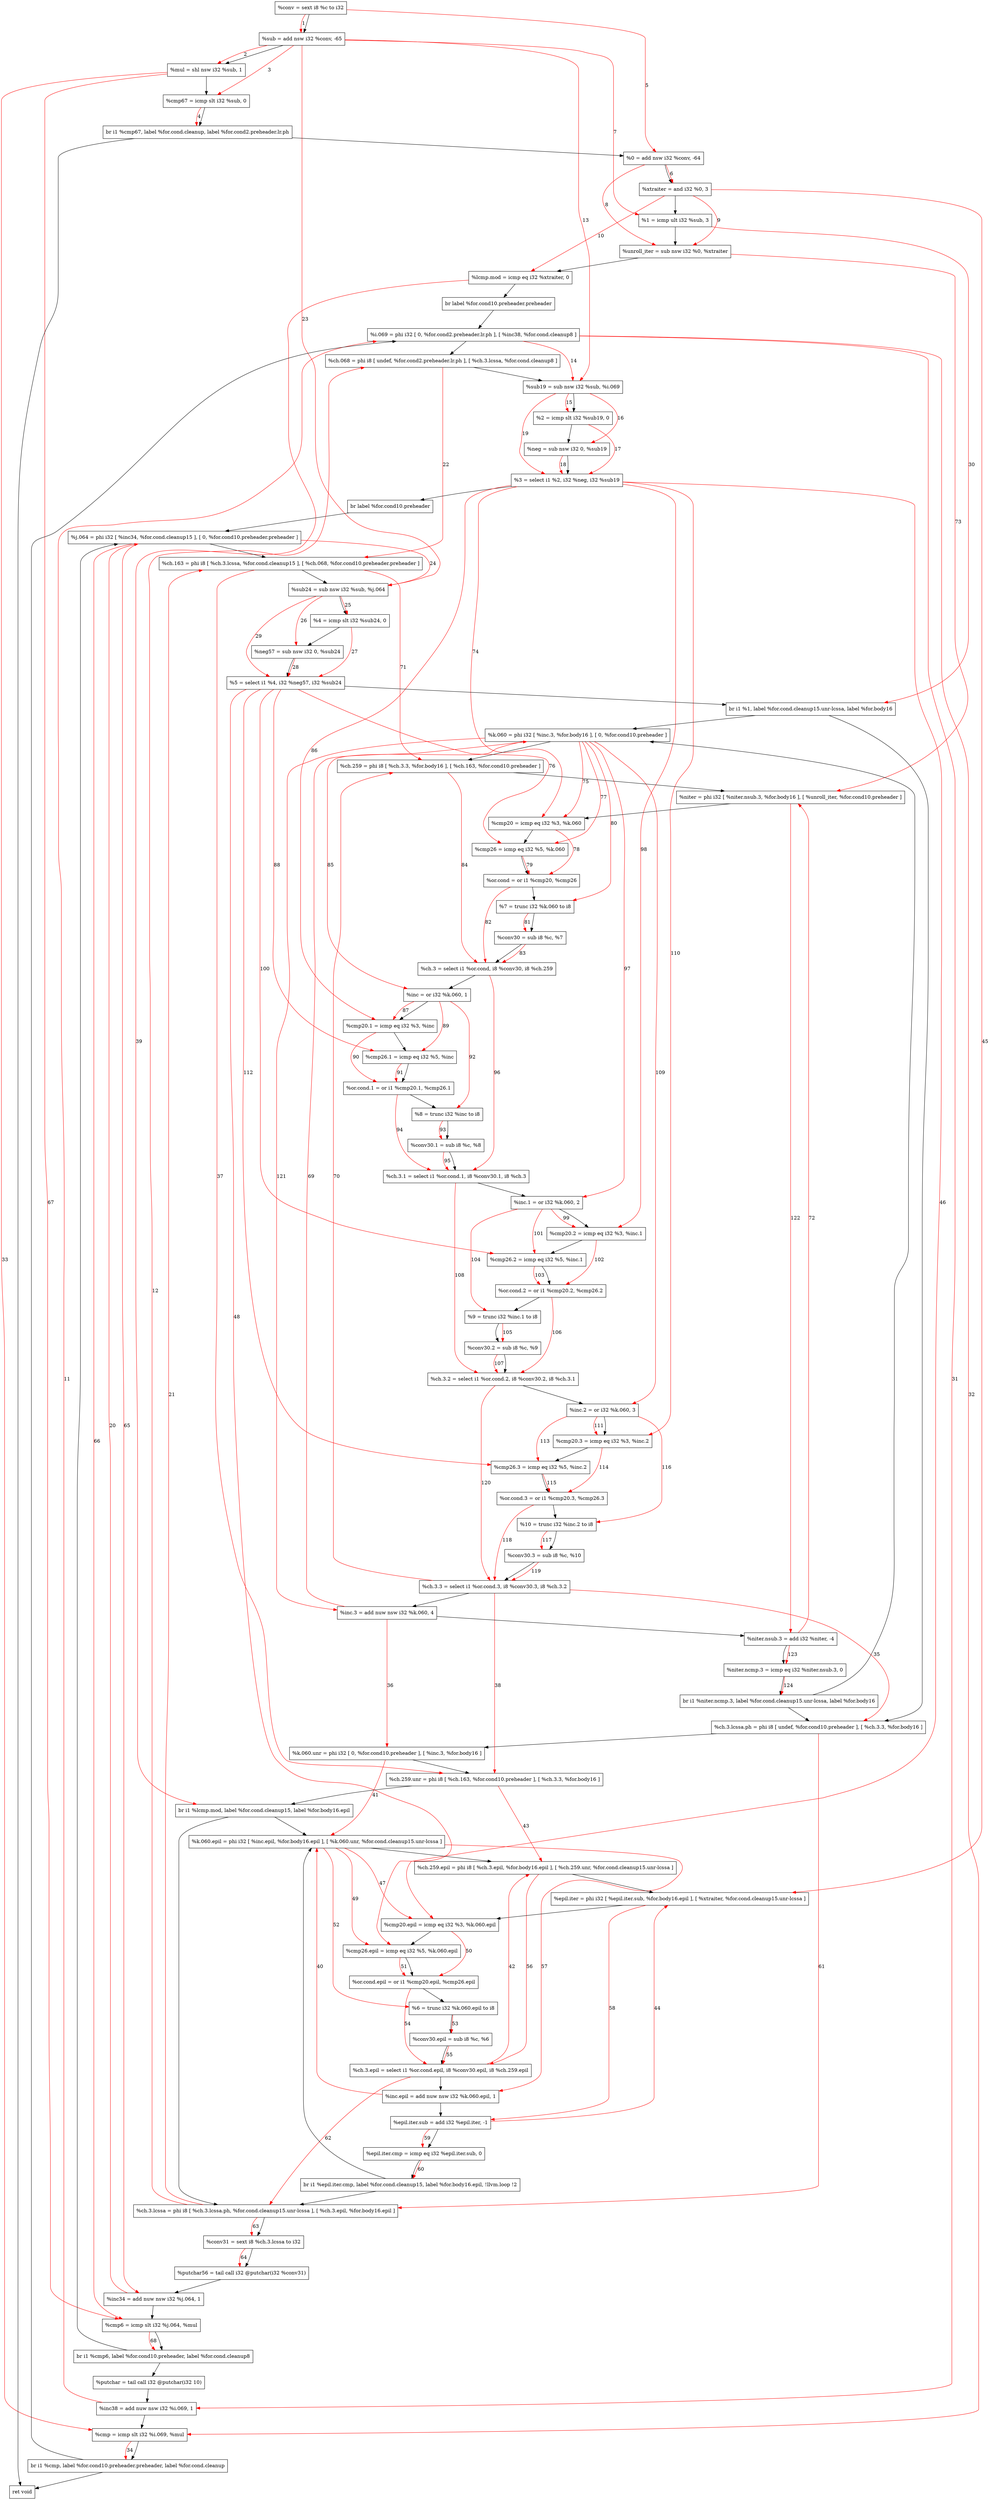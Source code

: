 digraph "CDFG for'func' function" {
	Node0x5565e63e5438[shape=record, label="  %conv = sext i8 %c to i32"]
	Node0x5565e63e5af0[shape=record, label="  %sub = add nsw i32 %conv, -65"]
	Node0x5565e63e5bb0[shape=record, label="  %mul = shl nsw i32 %sub, 1"]
	Node0x5565e63e5c70[shape=record, label="  %cmp67 = icmp slt i32 %sub, 0"]
	Node0x5565e636ec98[shape=record, label="  br i1 %cmp67, label %for.cond.cleanup, label %for.cond2.preheader.lr.ph"]
	Node0x5565e63e5f80[shape=record, label="  %0 = add nsw i32 %conv, -64"]
	Node0x5565e63e6010[shape=record, label="  %xtraiter = and i32 %0, 3"]
	Node0x5565e63e60b0[shape=record, label="  %1 = icmp ult i32 %sub, 3"]
	Node0x5565e63e6140[shape=record, label="  %unroll_iter = sub nsw i32 %0, %xtraiter"]
	Node0x5565e63e61e0[shape=record, label="  %lcmp.mod = icmp eq i32 %xtraiter, 0"]
	Node0x5565e63e6358[shape=record, label="  br label %for.cond10.preheader.preheader"]
	Node0x5565e63e6648[shape=record, label="  %i.069 = phi i32 [ 0, %for.cond2.preheader.lr.ph ], [ %inc38, %for.cond.cleanup8 ]"]
	Node0x5565e63e6c28[shape=record, label="  %ch.068 = phi i8 [ undef, %for.cond2.preheader.lr.ph ], [ %ch.3.lcssa, %for.cond.cleanup8 ]"]
	Node0x5565e63e6d10[shape=record, label="  %sub19 = sub nsw i32 %sub, %i.069"]
	Node0x5565e63e6da0[shape=record, label="  %2 = icmp slt i32 %sub19, 0"]
	Node0x5565e63e6e10[shape=record, label="  %neg = sub nsw i32 0, %sub19"]
	Node0x5565e636edb8[shape=record, label="  %3 = select i1 %2, i32 %neg, i32 %sub19"]
	Node0x5565e63e6f68[shape=record, label="  br label %for.cond10.preheader"]
	Node0x5565e63e6fb0[shape=record, label="  ret void"]
	Node0x5565e63e70d8[shape=record, label="  %j.064 = phi i32 [ %inc34, %for.cond.cleanup15 ], [ 0, %for.cond10.preheader.preheader ]"]
	Node0x5565e63e7198[shape=record, label="  %ch.163 = phi i8 [ %ch.3.lcssa, %for.cond.cleanup15 ], [ %ch.068, %for.cond10.preheader.preheader ]"]
	Node0x5565e63e7280[shape=record, label="  %sub24 = sub nsw i32 %sub, %j.064"]
	Node0x5565e63e7310[shape=record, label="  %4 = icmp slt i32 %sub24, 0"]
	Node0x5565e63e73d0[shape=record, label="  %neg57 = sub nsw i32 0, %sub24"]
	Node0x5565e637a228[shape=record, label="  %5 = select i1 %4, i32 %neg57, i32 %sub24"]
	Node0x5565e637a348[shape=record, label="  br i1 %1, label %for.cond.cleanup15.unr-lcssa, label %for.body16"]
	Node0x5565e63e7950[shape=record, label="  %putchar = tail call i32 @putchar(i32 10)"]
	Node0x5565e63e7a40[shape=record, label="  %inc38 = add nuw nsw i32 %i.069, 1"]
	Node0x5565e63e7ab0[shape=record, label="  %cmp = icmp slt i32 %i.069, %mul"]
	Node0x5565e637a588[shape=record, label="  br i1 %cmp, label %for.cond10.preheader.preheader, label %for.cond.cleanup"]
	Node0x5565e63e7b68[shape=record, label="  %ch.3.lcssa.ph = phi i8 [ undef, %for.cond10.preheader ], [ %ch.3.3, %for.body16 ]"]
	Node0x5565e63e7c58[shape=record, label="  %k.060.unr = phi i32 [ 0, %for.cond10.preheader ], [ %inc.3, %for.body16 ]"]
	Node0x5565e63e7d58[shape=record, label="  %ch.259.unr = phi i8 [ %ch.163, %for.cond10.preheader ], [ %ch.3.3, %for.body16 ]"]
	Node0x5565e63e7f18[shape=record, label="  br i1 %lcmp.mod, label %for.cond.cleanup15, label %for.body16.epil"]
	Node0x5565e63e7fc8[shape=record, label="  %k.060.epil = phi i32 [ %inc.epil, %for.body16.epil ], [ %k.060.unr, %for.cond.cleanup15.unr-lcssa ]"]
	Node0x5565e63e8158[shape=record, label="  %ch.259.epil = phi i8 [ %ch.3.epil, %for.body16.epil ], [ %ch.259.unr, %for.cond.cleanup15.unr-lcssa ]"]
	Node0x5565e63e82e8[shape=record, label="  %epil.iter = phi i32 [ %epil.iter.sub, %for.body16.epil ], [ %xtraiter, %for.cond.cleanup15.unr-lcssa ]"]
	Node0x5565e63e83b0[shape=record, label="  %cmp20.epil = icmp eq i32 %3, %k.060.epil"]
	Node0x5565e63e8420[shape=record, label="  %cmp26.epil = icmp eq i32 %5, %k.060.epil"]
	Node0x5565e63e84c0[shape=record, label="  %or.cond.epil = or i1 %cmp20.epil, %cmp26.epil"]
	Node0x5565e63e8548[shape=record, label="  %6 = trunc i32 %k.060.epil to i8"]
	Node0x5565e63e85c0[shape=record, label="  %conv30.epil = sub i8 %c, %6"]
	Node0x5565e63e8e88[shape=record, label="  %ch.3.epil = select i1 %or.cond.epil, i8 %conv30.epil, i8 %ch.259.epil"]
	Node0x5565e63e8f00[shape=record, label="  %inc.epil = add nuw nsw i32 %k.060.epil, 1"]
	Node0x5565e63e8f70[shape=record, label="  %epil.iter.sub = add i32 %epil.iter, -1"]
	Node0x5565e63e8fe0[shape=record, label="  %epil.iter.cmp = icmp eq i32 %epil.iter.sub, 0"]
	Node0x5565e63e9098[shape=record, label="  br i1 %epil.iter.cmp, label %for.cond.cleanup15, label %for.body16.epil, !llvm.loop !2"]
	Node0x5565e63ea058[shape=record, label="  %ch.3.lcssa = phi i8 [ %ch.3.lcssa.ph, %for.cond.cleanup15.unr-lcssa ], [ %ch.3.epil, %for.body16.epil ]"]
	Node0x5565e63e6b78[shape=record, label="  %conv31 = sext i8 %ch.3.lcssa to i32"]
	Node0x5565e63ea140[shape=record, label="  %putchar56 = tail call i32 @putchar(i32 %conv31)"]
	Node0x5565e63ea210[shape=record, label="  %inc34 = add nuw nsw i32 %j.064, 1"]
	Node0x5565e63ea280[shape=record, label="  %cmp6 = icmp slt i32 %j.064, %mul"]
	Node0x5565e63ea308[shape=record, label="  br i1 %cmp6, label %for.cond10.preheader, label %for.cond.cleanup8"]
	Node0x5565e63ea358[shape=record, label="  %k.060 = phi i32 [ %inc.3, %for.body16 ], [ 0, %for.cond10.preheader ]"]
	Node0x5565e63eaa38[shape=record, label="  %ch.259 = phi i8 [ %ch.3.3, %for.body16 ], [ %ch.163, %for.cond10.preheader ]"]
	Node0x5565e63eaaf8[shape=record, label="  %niter = phi i32 [ %niter.nsub.3, %for.body16 ], [ %unroll_iter, %for.cond10.preheader ]"]
	Node0x5565e63eabe0[shape=record, label="  %cmp20 = icmp eq i32 %3, %k.060"]
	Node0x5565e63eac70[shape=record, label="  %cmp26 = icmp eq i32 %5, %k.060"]
	Node0x5565e63ead00[shape=record, label="  %or.cond = or i1 %cmp20, %cmp26"]
	Node0x5565e63e6ee8[shape=record, label="  %7 = trunc i32 %k.060 to i8"]
	Node0x5565e63ead90[shape=record, label="  %conv30 = sub i8 %c, %7"]
	Node0x5565e63eae38[shape=record, label="  %ch.3 = select i1 %or.cond, i8 %conv30, i8 %ch.259"]
	Node0x5565e63eaed0[shape=record, label="  %inc = or i32 %k.060, 1"]
	Node0x5565e63eaf60[shape=record, label="  %cmp20.1 = icmp eq i32 %3, %inc"]
	Node0x5565e63eaff0[shape=record, label="  %cmp26.1 = icmp eq i32 %5, %inc"]
	Node0x5565e63eb080[shape=record, label="  %or.cond.1 = or i1 %cmp20.1, %cmp26.1"]
	Node0x5565e63e5d98[shape=record, label="  %8 = trunc i32 %inc to i8"]
	Node0x5565e63eb180[shape=record, label="  %conv30.1 = sub i8 %c, %8"]
	Node0x5565e63eb208[shape=record, label="  %ch.3.1 = select i1 %or.cond.1, i8 %conv30.1, i8 %ch.3"]
	Node0x5565e63eb2d0[shape=record, label="  %inc.1 = or i32 %k.060, 2"]
	Node0x5565e63eb360[shape=record, label="  %cmp20.2 = icmp eq i32 %3, %inc.1"]
	Node0x5565e63eb3f0[shape=record, label="  %cmp26.2 = icmp eq i32 %5, %inc.1"]
	Node0x5565e63eb480[shape=record, label="  %or.cond.2 = or i1 %cmp20.2, %cmp26.2"]
	Node0x5565e63e8238[shape=record, label="  %9 = trunc i32 %inc.1 to i8"]
	Node0x5565e63eb520[shape=record, label="  %conv30.2 = sub i8 %c, %9"]
	Node0x5565e63eb5d8[shape=record, label="  %ch.3.2 = select i1 %or.cond.2, i8 %conv30.2, i8 %ch.3.1"]
	Node0x5565e63eb670[shape=record, label="  %inc.2 = or i32 %k.060, 3"]
	Node0x5565e63eb700[shape=record, label="  %cmp20.3 = icmp eq i32 %3, %inc.2"]
	Node0x5565e63eb790[shape=record, label="  %cmp26.3 = icmp eq i32 %5, %inc.2"]
	Node0x5565e63eb820[shape=record, label="  %or.cond.3 = or i1 %cmp20.3, %cmp26.3"]
	Node0x5565e63e7e88[shape=record, label="  %10 = trunc i32 %inc.2 to i8"]
	Node0x5565e63eb8c0[shape=record, label="  %conv30.3 = sub i8 %c, %10"]
	Node0x5565e63eb978[shape=record, label="  %ch.3.3 = select i1 %or.cond.3, i8 %conv30.3, i8 %ch.3.2"]
	Node0x5565e63eb9f0[shape=record, label="  %inc.3 = add nuw nsw i32 %k.060, 4"]
	Node0x5565e63eba60[shape=record, label="  %niter.nsub.3 = add i32 %niter, -4"]
	Node0x5565e63ebad0[shape=record, label="  %niter.ncmp.3 = icmp eq i32 %niter.nsub.3, 0"]
	Node0x5565e63ebbb8[shape=record, label="  br i1 %niter.ncmp.3, label %for.cond.cleanup15.unr-lcssa, label %for.body16"]
	Node0x5565e63e5438 -> Node0x5565e63e5af0
	Node0x5565e63e5af0 -> Node0x5565e63e5bb0
	Node0x5565e63e5bb0 -> Node0x5565e63e5c70
	Node0x5565e63e5c70 -> Node0x5565e636ec98
	Node0x5565e636ec98 -> Node0x5565e63e6fb0
	Node0x5565e636ec98 -> Node0x5565e63e5f80
	Node0x5565e63e5f80 -> Node0x5565e63e6010
	Node0x5565e63e6010 -> Node0x5565e63e60b0
	Node0x5565e63e60b0 -> Node0x5565e63e6140
	Node0x5565e63e6140 -> Node0x5565e63e61e0
	Node0x5565e63e61e0 -> Node0x5565e63e6358
	Node0x5565e63e6358 -> Node0x5565e63e6648
	Node0x5565e63e6648 -> Node0x5565e63e6c28
	Node0x5565e63e6c28 -> Node0x5565e63e6d10
	Node0x5565e63e6d10 -> Node0x5565e63e6da0
	Node0x5565e63e6da0 -> Node0x5565e63e6e10
	Node0x5565e63e6e10 -> Node0x5565e636edb8
	Node0x5565e636edb8 -> Node0x5565e63e6f68
	Node0x5565e63e6f68 -> Node0x5565e63e70d8
	Node0x5565e63e70d8 -> Node0x5565e63e7198
	Node0x5565e63e7198 -> Node0x5565e63e7280
	Node0x5565e63e7280 -> Node0x5565e63e7310
	Node0x5565e63e7310 -> Node0x5565e63e73d0
	Node0x5565e63e73d0 -> Node0x5565e637a228
	Node0x5565e637a228 -> Node0x5565e637a348
	Node0x5565e637a348 -> Node0x5565e63e7b68
	Node0x5565e637a348 -> Node0x5565e63ea358
	Node0x5565e63e7950 -> Node0x5565e63e7a40
	Node0x5565e63e7a40 -> Node0x5565e63e7ab0
	Node0x5565e63e7ab0 -> Node0x5565e637a588
	Node0x5565e637a588 -> Node0x5565e63e6648
	Node0x5565e637a588 -> Node0x5565e63e6fb0
	Node0x5565e63e7b68 -> Node0x5565e63e7c58
	Node0x5565e63e7c58 -> Node0x5565e63e7d58
	Node0x5565e63e7d58 -> Node0x5565e63e7f18
	Node0x5565e63e7f18 -> Node0x5565e63ea058
	Node0x5565e63e7f18 -> Node0x5565e63e7fc8
	Node0x5565e63e7fc8 -> Node0x5565e63e8158
	Node0x5565e63e8158 -> Node0x5565e63e82e8
	Node0x5565e63e82e8 -> Node0x5565e63e83b0
	Node0x5565e63e83b0 -> Node0x5565e63e8420
	Node0x5565e63e8420 -> Node0x5565e63e84c0
	Node0x5565e63e84c0 -> Node0x5565e63e8548
	Node0x5565e63e8548 -> Node0x5565e63e85c0
	Node0x5565e63e85c0 -> Node0x5565e63e8e88
	Node0x5565e63e8e88 -> Node0x5565e63e8f00
	Node0x5565e63e8f00 -> Node0x5565e63e8f70
	Node0x5565e63e8f70 -> Node0x5565e63e8fe0
	Node0x5565e63e8fe0 -> Node0x5565e63e9098
	Node0x5565e63e9098 -> Node0x5565e63ea058
	Node0x5565e63e9098 -> Node0x5565e63e7fc8
	Node0x5565e63ea058 -> Node0x5565e63e6b78
	Node0x5565e63e6b78 -> Node0x5565e63ea140
	Node0x5565e63ea140 -> Node0x5565e63ea210
	Node0x5565e63ea210 -> Node0x5565e63ea280
	Node0x5565e63ea280 -> Node0x5565e63ea308
	Node0x5565e63ea308 -> Node0x5565e63e70d8
	Node0x5565e63ea308 -> Node0x5565e63e7950
	Node0x5565e63ea358 -> Node0x5565e63eaa38
	Node0x5565e63eaa38 -> Node0x5565e63eaaf8
	Node0x5565e63eaaf8 -> Node0x5565e63eabe0
	Node0x5565e63eabe0 -> Node0x5565e63eac70
	Node0x5565e63eac70 -> Node0x5565e63ead00
	Node0x5565e63ead00 -> Node0x5565e63e6ee8
	Node0x5565e63e6ee8 -> Node0x5565e63ead90
	Node0x5565e63ead90 -> Node0x5565e63eae38
	Node0x5565e63eae38 -> Node0x5565e63eaed0
	Node0x5565e63eaed0 -> Node0x5565e63eaf60
	Node0x5565e63eaf60 -> Node0x5565e63eaff0
	Node0x5565e63eaff0 -> Node0x5565e63eb080
	Node0x5565e63eb080 -> Node0x5565e63e5d98
	Node0x5565e63e5d98 -> Node0x5565e63eb180
	Node0x5565e63eb180 -> Node0x5565e63eb208
	Node0x5565e63eb208 -> Node0x5565e63eb2d0
	Node0x5565e63eb2d0 -> Node0x5565e63eb360
	Node0x5565e63eb360 -> Node0x5565e63eb3f0
	Node0x5565e63eb3f0 -> Node0x5565e63eb480
	Node0x5565e63eb480 -> Node0x5565e63e8238
	Node0x5565e63e8238 -> Node0x5565e63eb520
	Node0x5565e63eb520 -> Node0x5565e63eb5d8
	Node0x5565e63eb5d8 -> Node0x5565e63eb670
	Node0x5565e63eb670 -> Node0x5565e63eb700
	Node0x5565e63eb700 -> Node0x5565e63eb790
	Node0x5565e63eb790 -> Node0x5565e63eb820
	Node0x5565e63eb820 -> Node0x5565e63e7e88
	Node0x5565e63e7e88 -> Node0x5565e63eb8c0
	Node0x5565e63eb8c0 -> Node0x5565e63eb978
	Node0x5565e63eb978 -> Node0x5565e63eb9f0
	Node0x5565e63eb9f0 -> Node0x5565e63eba60
	Node0x5565e63eba60 -> Node0x5565e63ebad0
	Node0x5565e63ebad0 -> Node0x5565e63ebbb8
	Node0x5565e63ebbb8 -> Node0x5565e63e7b68
	Node0x5565e63ebbb8 -> Node0x5565e63ea358
edge [color=red]
	Node0x5565e63e5438 -> Node0x5565e63e5af0[label="1"]
	Node0x5565e63e5af0 -> Node0x5565e63e5bb0[label="2"]
	Node0x5565e63e5af0 -> Node0x5565e63e5c70[label="3"]
	Node0x5565e63e5c70 -> Node0x5565e636ec98[label="4"]
	Node0x5565e63e5438 -> Node0x5565e63e5f80[label="5"]
	Node0x5565e63e5f80 -> Node0x5565e63e6010[label="6"]
	Node0x5565e63e5af0 -> Node0x5565e63e60b0[label="7"]
	Node0x5565e63e5f80 -> Node0x5565e63e6140[label="8"]
	Node0x5565e63e6010 -> Node0x5565e63e6140[label="9"]
	Node0x5565e63e6010 -> Node0x5565e63e61e0[label="10"]
	Node0x5565e63e7a40 -> Node0x5565e63e6648[label="11"]
	Node0x5565e63ea058 -> Node0x5565e63e6c28[label="12"]
	Node0x5565e63e5af0 -> Node0x5565e63e6d10[label="13"]
	Node0x5565e63e6648 -> Node0x5565e63e6d10[label="14"]
	Node0x5565e63e6d10 -> Node0x5565e63e6da0[label="15"]
	Node0x5565e63e6d10 -> Node0x5565e63e6e10[label="16"]
	Node0x5565e63e6da0 -> Node0x5565e636edb8[label="17"]
	Node0x5565e63e6e10 -> Node0x5565e636edb8[label="18"]
	Node0x5565e63e6d10 -> Node0x5565e636edb8[label="19"]
	Node0x5565e63ea210 -> Node0x5565e63e70d8[label="20"]
	Node0x5565e63ea058 -> Node0x5565e63e7198[label="21"]
	Node0x5565e63e6c28 -> Node0x5565e63e7198[label="22"]
	Node0x5565e63e5af0 -> Node0x5565e63e7280[label="23"]
	Node0x5565e63e70d8 -> Node0x5565e63e7280[label="24"]
	Node0x5565e63e7280 -> Node0x5565e63e7310[label="25"]
	Node0x5565e63e7280 -> Node0x5565e63e73d0[label="26"]
	Node0x5565e63e7310 -> Node0x5565e637a228[label="27"]
	Node0x5565e63e73d0 -> Node0x5565e637a228[label="28"]
	Node0x5565e63e7280 -> Node0x5565e637a228[label="29"]
	Node0x5565e63e60b0 -> Node0x5565e637a348[label="30"]
	Node0x5565e63e6648 -> Node0x5565e63e7a40[label="31"]
	Node0x5565e63e6648 -> Node0x5565e63e7ab0[label="32"]
	Node0x5565e63e5bb0 -> Node0x5565e63e7ab0[label="33"]
	Node0x5565e63e7ab0 -> Node0x5565e637a588[label="34"]
	Node0x5565e63eb978 -> Node0x5565e63e7b68[label="35"]
	Node0x5565e63eb9f0 -> Node0x5565e63e7c58[label="36"]
	Node0x5565e63e7198 -> Node0x5565e63e7d58[label="37"]
	Node0x5565e63eb978 -> Node0x5565e63e7d58[label="38"]
	Node0x5565e63e61e0 -> Node0x5565e63e7f18[label="39"]
	Node0x5565e63e8f00 -> Node0x5565e63e7fc8[label="40"]
	Node0x5565e63e7c58 -> Node0x5565e63e7fc8[label="41"]
	Node0x5565e63e8e88 -> Node0x5565e63e8158[label="42"]
	Node0x5565e63e7d58 -> Node0x5565e63e8158[label="43"]
	Node0x5565e63e8f70 -> Node0x5565e63e82e8[label="44"]
	Node0x5565e63e6010 -> Node0x5565e63e82e8[label="45"]
	Node0x5565e636edb8 -> Node0x5565e63e83b0[label="46"]
	Node0x5565e63e7fc8 -> Node0x5565e63e83b0[label="47"]
	Node0x5565e637a228 -> Node0x5565e63e8420[label="48"]
	Node0x5565e63e7fc8 -> Node0x5565e63e8420[label="49"]
	Node0x5565e63e83b0 -> Node0x5565e63e84c0[label="50"]
	Node0x5565e63e8420 -> Node0x5565e63e84c0[label="51"]
	Node0x5565e63e7fc8 -> Node0x5565e63e8548[label="52"]
	Node0x5565e63e8548 -> Node0x5565e63e85c0[label="53"]
	Node0x5565e63e84c0 -> Node0x5565e63e8e88[label="54"]
	Node0x5565e63e85c0 -> Node0x5565e63e8e88[label="55"]
	Node0x5565e63e8158 -> Node0x5565e63e8e88[label="56"]
	Node0x5565e63e7fc8 -> Node0x5565e63e8f00[label="57"]
	Node0x5565e63e82e8 -> Node0x5565e63e8f70[label="58"]
	Node0x5565e63e8f70 -> Node0x5565e63e8fe0[label="59"]
	Node0x5565e63e8fe0 -> Node0x5565e63e9098[label="60"]
	Node0x5565e63e7b68 -> Node0x5565e63ea058[label="61"]
	Node0x5565e63e8e88 -> Node0x5565e63ea058[label="62"]
	Node0x5565e63ea058 -> Node0x5565e63e6b78[label="63"]
	Node0x5565e63e6b78 -> Node0x5565e63ea140[label="64"]
	Node0x5565e63e70d8 -> Node0x5565e63ea210[label="65"]
	Node0x5565e63e70d8 -> Node0x5565e63ea280[label="66"]
	Node0x5565e63e5bb0 -> Node0x5565e63ea280[label="67"]
	Node0x5565e63ea280 -> Node0x5565e63ea308[label="68"]
	Node0x5565e63eb9f0 -> Node0x5565e63ea358[label="69"]
	Node0x5565e63eb978 -> Node0x5565e63eaa38[label="70"]
	Node0x5565e63e7198 -> Node0x5565e63eaa38[label="71"]
	Node0x5565e63eba60 -> Node0x5565e63eaaf8[label="72"]
	Node0x5565e63e6140 -> Node0x5565e63eaaf8[label="73"]
	Node0x5565e636edb8 -> Node0x5565e63eabe0[label="74"]
	Node0x5565e63ea358 -> Node0x5565e63eabe0[label="75"]
	Node0x5565e637a228 -> Node0x5565e63eac70[label="76"]
	Node0x5565e63ea358 -> Node0x5565e63eac70[label="77"]
	Node0x5565e63eabe0 -> Node0x5565e63ead00[label="78"]
	Node0x5565e63eac70 -> Node0x5565e63ead00[label="79"]
	Node0x5565e63ea358 -> Node0x5565e63e6ee8[label="80"]
	Node0x5565e63e6ee8 -> Node0x5565e63ead90[label="81"]
	Node0x5565e63ead00 -> Node0x5565e63eae38[label="82"]
	Node0x5565e63ead90 -> Node0x5565e63eae38[label="83"]
	Node0x5565e63eaa38 -> Node0x5565e63eae38[label="84"]
	Node0x5565e63ea358 -> Node0x5565e63eaed0[label="85"]
	Node0x5565e636edb8 -> Node0x5565e63eaf60[label="86"]
	Node0x5565e63eaed0 -> Node0x5565e63eaf60[label="87"]
	Node0x5565e637a228 -> Node0x5565e63eaff0[label="88"]
	Node0x5565e63eaed0 -> Node0x5565e63eaff0[label="89"]
	Node0x5565e63eaf60 -> Node0x5565e63eb080[label="90"]
	Node0x5565e63eaff0 -> Node0x5565e63eb080[label="91"]
	Node0x5565e63eaed0 -> Node0x5565e63e5d98[label="92"]
	Node0x5565e63e5d98 -> Node0x5565e63eb180[label="93"]
	Node0x5565e63eb080 -> Node0x5565e63eb208[label="94"]
	Node0x5565e63eb180 -> Node0x5565e63eb208[label="95"]
	Node0x5565e63eae38 -> Node0x5565e63eb208[label="96"]
	Node0x5565e63ea358 -> Node0x5565e63eb2d0[label="97"]
	Node0x5565e636edb8 -> Node0x5565e63eb360[label="98"]
	Node0x5565e63eb2d0 -> Node0x5565e63eb360[label="99"]
	Node0x5565e637a228 -> Node0x5565e63eb3f0[label="100"]
	Node0x5565e63eb2d0 -> Node0x5565e63eb3f0[label="101"]
	Node0x5565e63eb360 -> Node0x5565e63eb480[label="102"]
	Node0x5565e63eb3f0 -> Node0x5565e63eb480[label="103"]
	Node0x5565e63eb2d0 -> Node0x5565e63e8238[label="104"]
	Node0x5565e63e8238 -> Node0x5565e63eb520[label="105"]
	Node0x5565e63eb480 -> Node0x5565e63eb5d8[label="106"]
	Node0x5565e63eb520 -> Node0x5565e63eb5d8[label="107"]
	Node0x5565e63eb208 -> Node0x5565e63eb5d8[label="108"]
	Node0x5565e63ea358 -> Node0x5565e63eb670[label="109"]
	Node0x5565e636edb8 -> Node0x5565e63eb700[label="110"]
	Node0x5565e63eb670 -> Node0x5565e63eb700[label="111"]
	Node0x5565e637a228 -> Node0x5565e63eb790[label="112"]
	Node0x5565e63eb670 -> Node0x5565e63eb790[label="113"]
	Node0x5565e63eb700 -> Node0x5565e63eb820[label="114"]
	Node0x5565e63eb790 -> Node0x5565e63eb820[label="115"]
	Node0x5565e63eb670 -> Node0x5565e63e7e88[label="116"]
	Node0x5565e63e7e88 -> Node0x5565e63eb8c0[label="117"]
	Node0x5565e63eb820 -> Node0x5565e63eb978[label="118"]
	Node0x5565e63eb8c0 -> Node0x5565e63eb978[label="119"]
	Node0x5565e63eb5d8 -> Node0x5565e63eb978[label="120"]
	Node0x5565e63ea358 -> Node0x5565e63eb9f0[label="121"]
	Node0x5565e63eaaf8 -> Node0x5565e63eba60[label="122"]
	Node0x5565e63eba60 -> Node0x5565e63ebad0[label="123"]
	Node0x5565e63ebad0 -> Node0x5565e63ebbb8[label="124"]
}
